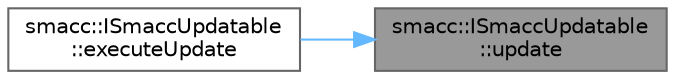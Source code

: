 digraph "smacc::ISmaccUpdatable::update"
{
 // LATEX_PDF_SIZE
  bgcolor="transparent";
  edge [fontname=Helvetica,fontsize=10,labelfontname=Helvetica,labelfontsize=10];
  node [fontname=Helvetica,fontsize=10,shape=box,height=0.2,width=0.4];
  rankdir="RL";
  Node1 [label="smacc::ISmaccUpdatable\l::update",height=0.2,width=0.4,color="gray40", fillcolor="grey60", style="filled", fontcolor="black",tooltip=" "];
  Node1 -> Node2 [dir="back",color="steelblue1",style="solid"];
  Node2 [label="smacc::ISmaccUpdatable\l::executeUpdate",height=0.2,width=0.4,color="grey40", fillcolor="white", style="filled",URL="$classsmacc_1_1ISmaccUpdatable.html#a766b2aefcb70ba9b2784e94b97dd7704",tooltip=" "];
}
